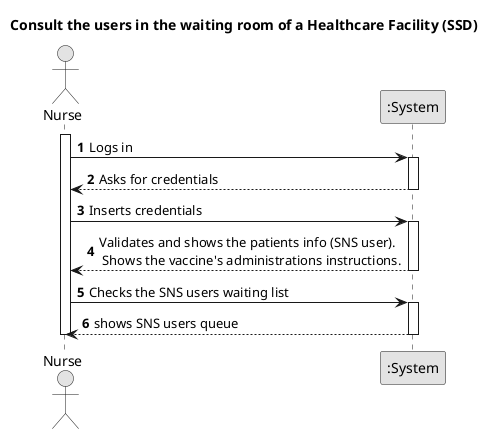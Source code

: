 @startuml
skinparam monochrome true
skinparam packageStyle rectangle
skinparam shadowing false

title Consult the users in the waiting room of a Healthcare Facility (SSD)

autonumber

actor Nurse
participant ":System" as System

activate Nurse

    Nurse -> System : Logs in

    activate System

        System --> Nurse : Asks for credentials
    deactivate System

    Nurse -> System : Inserts credentials

    activate System

        System --> Nurse : Validates and shows the patients info (SNS user).\n Shows the vaccine's administrations instructions.
    deactivate System

    Nurse -> System : Checks the SNS users waiting list

    activate System

        System --> Nurse : shows SNS users queue
    deactivate System

deactivate Nurse

@enduml